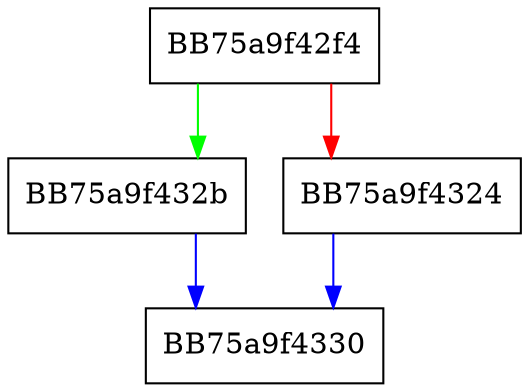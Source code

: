 digraph _Dowiden {
  node [shape="box"];
  graph [splines=ortho];
  BB75a9f42f4 -> BB75a9f432b [color="green"];
  BB75a9f42f4 -> BB75a9f4324 [color="red"];
  BB75a9f4324 -> BB75a9f4330 [color="blue"];
  BB75a9f432b -> BB75a9f4330 [color="blue"];
}